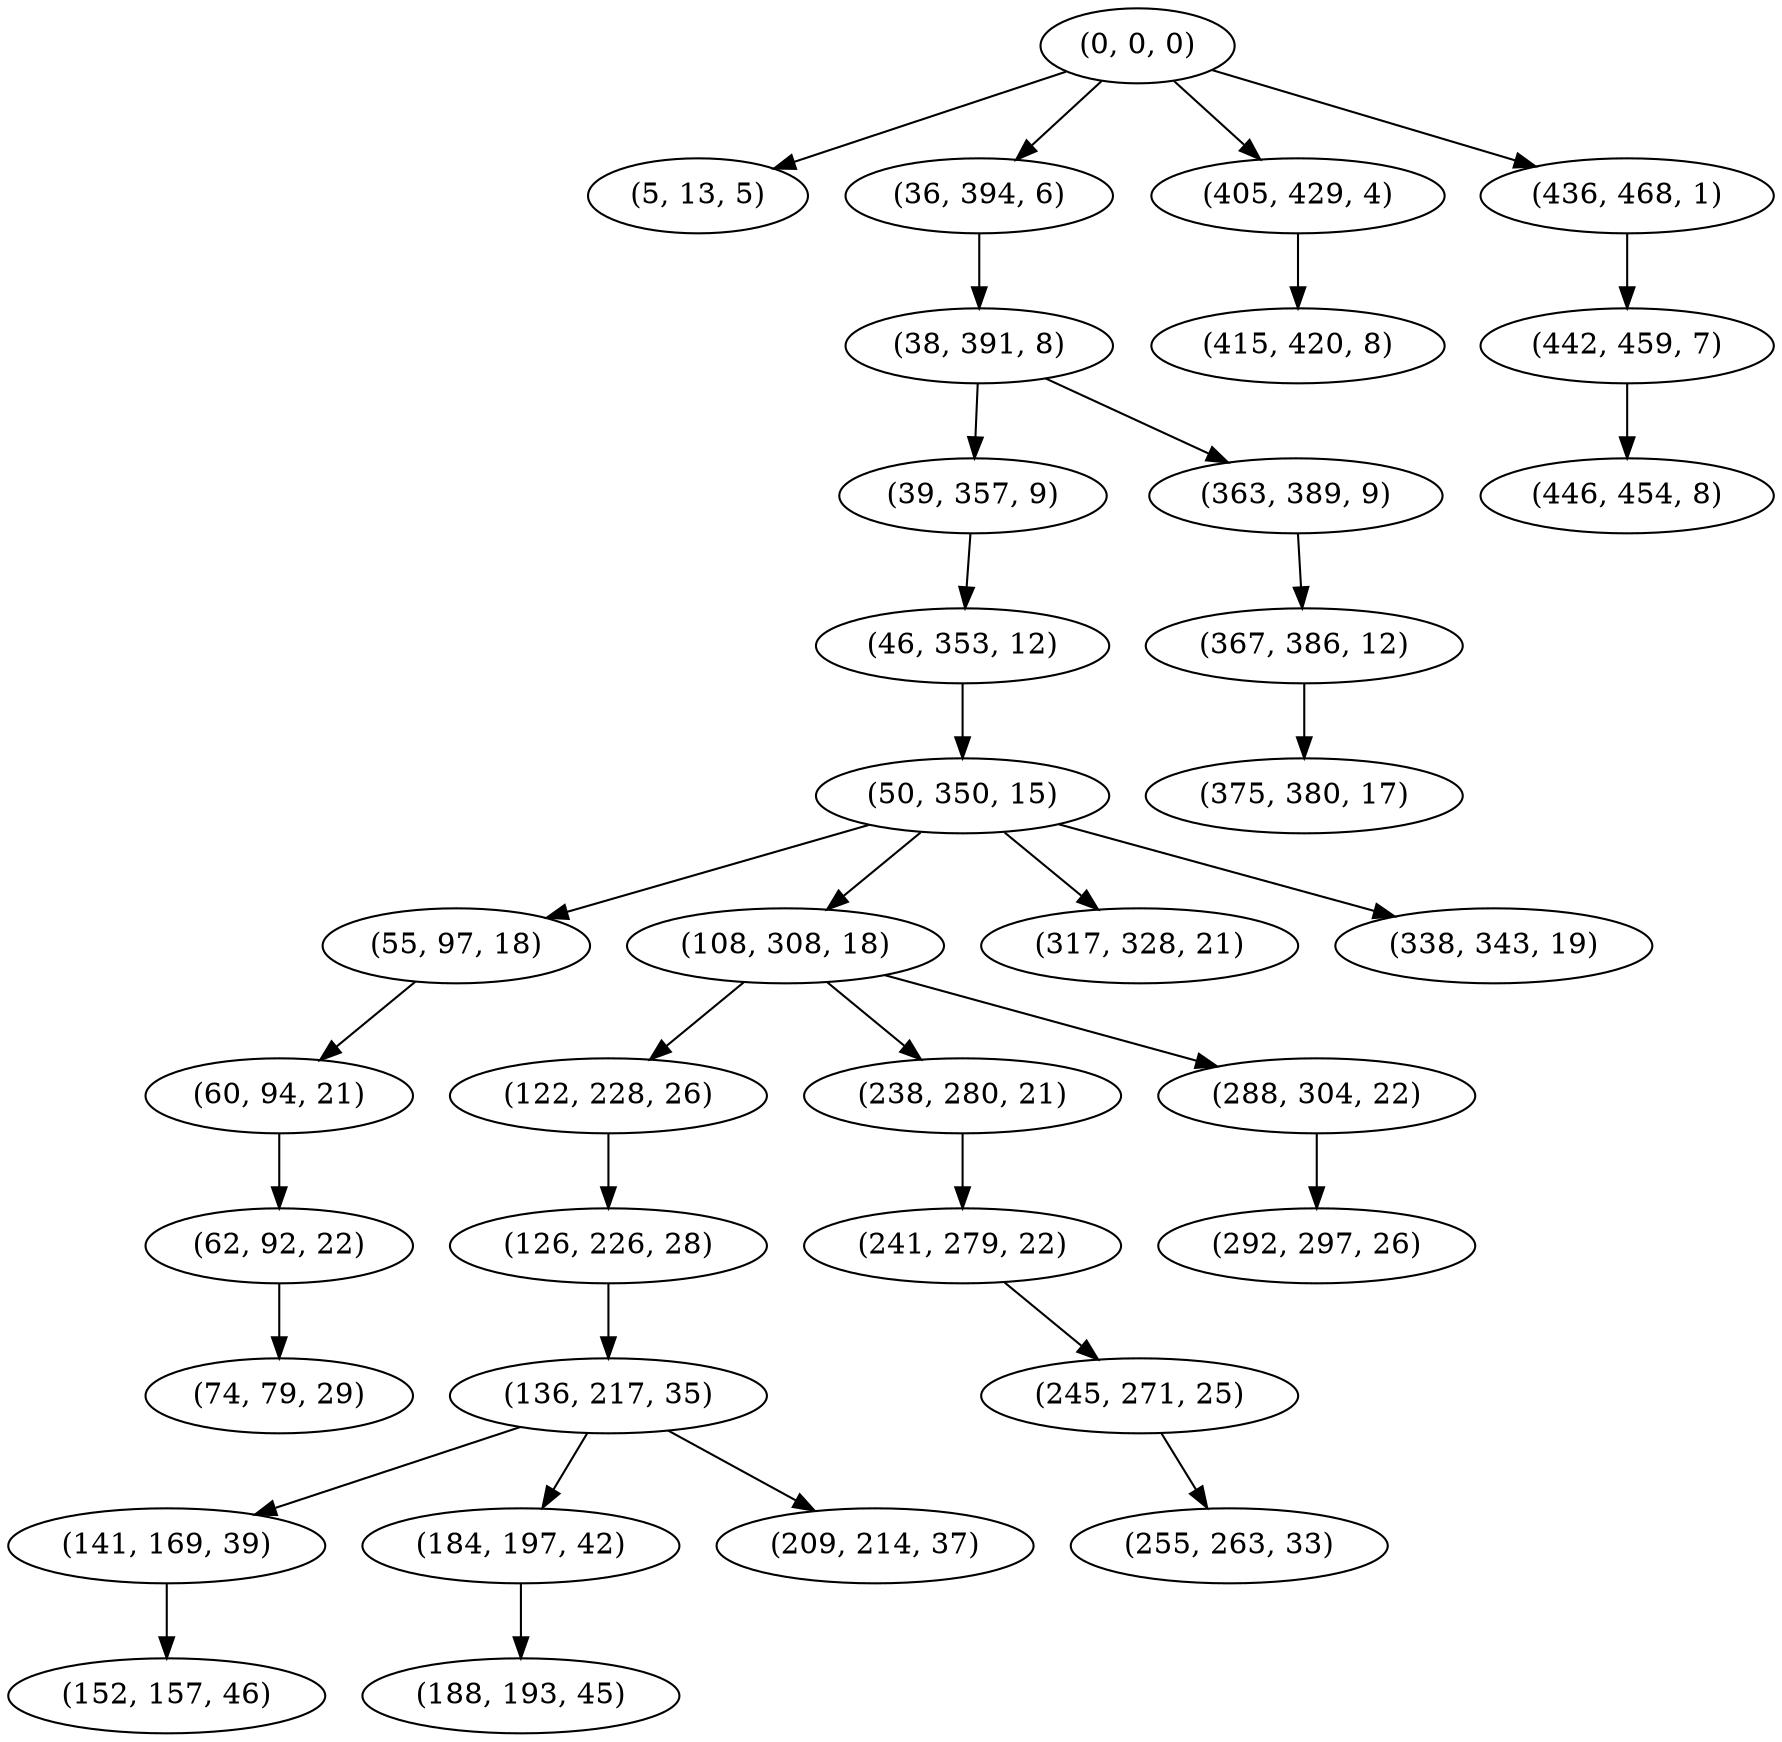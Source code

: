 digraph tree {
    "(0, 0, 0)";
    "(5, 13, 5)";
    "(36, 394, 6)";
    "(38, 391, 8)";
    "(39, 357, 9)";
    "(46, 353, 12)";
    "(50, 350, 15)";
    "(55, 97, 18)";
    "(60, 94, 21)";
    "(62, 92, 22)";
    "(74, 79, 29)";
    "(108, 308, 18)";
    "(122, 228, 26)";
    "(126, 226, 28)";
    "(136, 217, 35)";
    "(141, 169, 39)";
    "(152, 157, 46)";
    "(184, 197, 42)";
    "(188, 193, 45)";
    "(209, 214, 37)";
    "(238, 280, 21)";
    "(241, 279, 22)";
    "(245, 271, 25)";
    "(255, 263, 33)";
    "(288, 304, 22)";
    "(292, 297, 26)";
    "(317, 328, 21)";
    "(338, 343, 19)";
    "(363, 389, 9)";
    "(367, 386, 12)";
    "(375, 380, 17)";
    "(405, 429, 4)";
    "(415, 420, 8)";
    "(436, 468, 1)";
    "(442, 459, 7)";
    "(446, 454, 8)";
    "(0, 0, 0)" -> "(5, 13, 5)";
    "(0, 0, 0)" -> "(36, 394, 6)";
    "(0, 0, 0)" -> "(405, 429, 4)";
    "(0, 0, 0)" -> "(436, 468, 1)";
    "(36, 394, 6)" -> "(38, 391, 8)";
    "(38, 391, 8)" -> "(39, 357, 9)";
    "(38, 391, 8)" -> "(363, 389, 9)";
    "(39, 357, 9)" -> "(46, 353, 12)";
    "(46, 353, 12)" -> "(50, 350, 15)";
    "(50, 350, 15)" -> "(55, 97, 18)";
    "(50, 350, 15)" -> "(108, 308, 18)";
    "(50, 350, 15)" -> "(317, 328, 21)";
    "(50, 350, 15)" -> "(338, 343, 19)";
    "(55, 97, 18)" -> "(60, 94, 21)";
    "(60, 94, 21)" -> "(62, 92, 22)";
    "(62, 92, 22)" -> "(74, 79, 29)";
    "(108, 308, 18)" -> "(122, 228, 26)";
    "(108, 308, 18)" -> "(238, 280, 21)";
    "(108, 308, 18)" -> "(288, 304, 22)";
    "(122, 228, 26)" -> "(126, 226, 28)";
    "(126, 226, 28)" -> "(136, 217, 35)";
    "(136, 217, 35)" -> "(141, 169, 39)";
    "(136, 217, 35)" -> "(184, 197, 42)";
    "(136, 217, 35)" -> "(209, 214, 37)";
    "(141, 169, 39)" -> "(152, 157, 46)";
    "(184, 197, 42)" -> "(188, 193, 45)";
    "(238, 280, 21)" -> "(241, 279, 22)";
    "(241, 279, 22)" -> "(245, 271, 25)";
    "(245, 271, 25)" -> "(255, 263, 33)";
    "(288, 304, 22)" -> "(292, 297, 26)";
    "(363, 389, 9)" -> "(367, 386, 12)";
    "(367, 386, 12)" -> "(375, 380, 17)";
    "(405, 429, 4)" -> "(415, 420, 8)";
    "(436, 468, 1)" -> "(442, 459, 7)";
    "(442, 459, 7)" -> "(446, 454, 8)";
}
